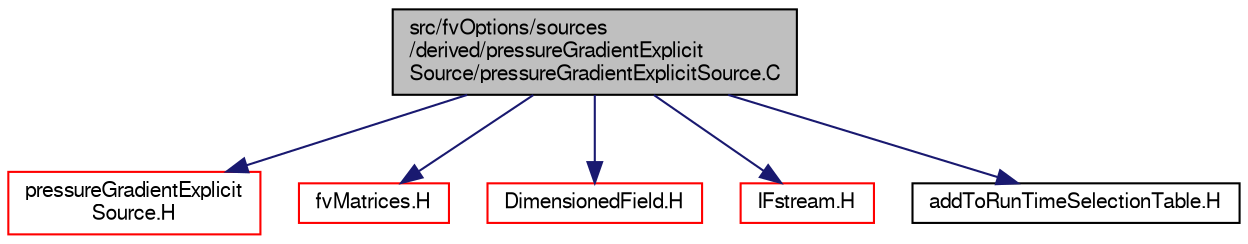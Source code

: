 digraph "src/fvOptions/sources/derived/pressureGradientExplicitSource/pressureGradientExplicitSource.C"
{
  bgcolor="transparent";
  edge [fontname="FreeSans",fontsize="10",labelfontname="FreeSans",labelfontsize="10"];
  node [fontname="FreeSans",fontsize="10",shape=record];
  Node0 [label="src/fvOptions/sources\l/derived/pressureGradientExplicit\lSource/pressureGradientExplicitSource.C",height=0.2,width=0.4,color="black", fillcolor="grey75", style="filled", fontcolor="black"];
  Node0 -> Node1 [color="midnightblue",fontsize="10",style="solid",fontname="FreeSans"];
  Node1 [label="pressureGradientExplicit\lSource.H",height=0.2,width=0.4,color="red",URL="$a04667.html"];
  Node0 -> Node337 [color="midnightblue",fontsize="10",style="solid",fontname="FreeSans"];
  Node337 [label="fvMatrices.H",height=0.2,width=0.4,color="red",URL="$a03272.html",tooltip="A special matrix type and solver, designed for finite volume solutions of scalar equations. "];
  Node0 -> Node250 [color="midnightblue",fontsize="10",style="solid",fontname="FreeSans"];
  Node250 [label="DimensionedField.H",height=0.2,width=0.4,color="red",URL="$a09410.html"];
  Node0 -> Node350 [color="midnightblue",fontsize="10",style="solid",fontname="FreeSans"];
  Node350 [label="IFstream.H",height=0.2,width=0.4,color="red",URL="$a09059.html"];
  Node0 -> Node352 [color="midnightblue",fontsize="10",style="solid",fontname="FreeSans"];
  Node352 [label="addToRunTimeSelectionTable.H",height=0.2,width=0.4,color="black",URL="$a09263.html",tooltip="Macros for easy insertion into run-time selection tables. "];
}
